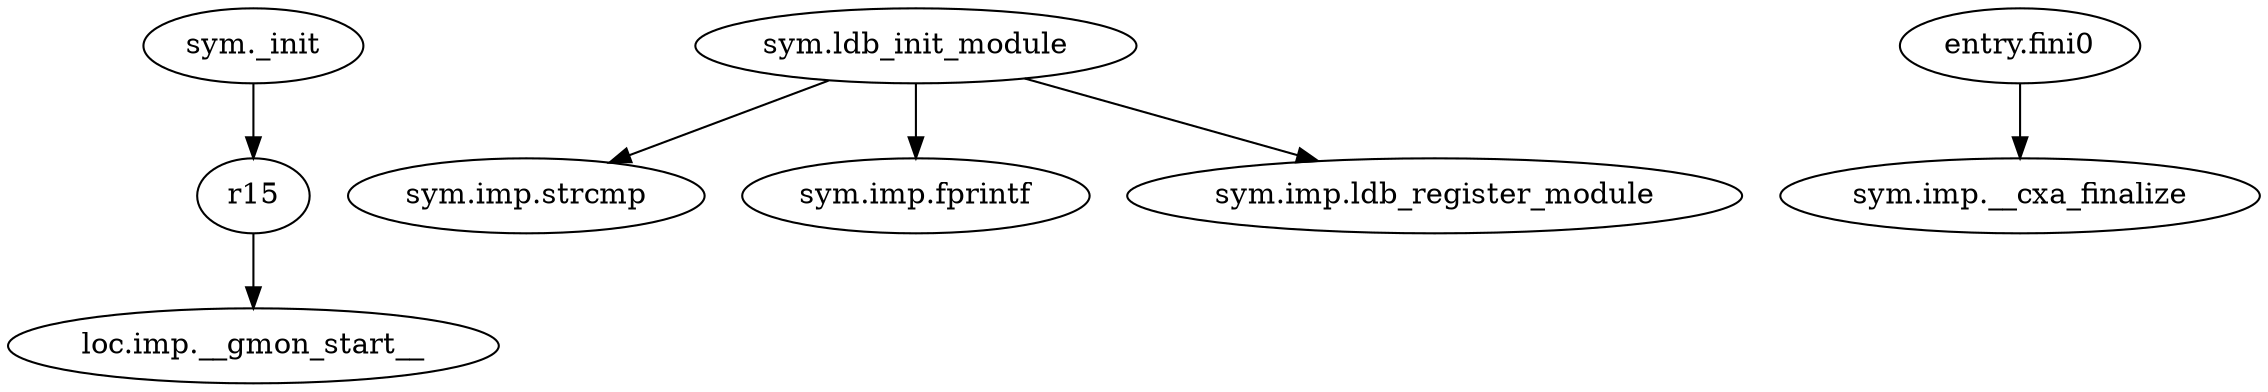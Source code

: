 digraph code {
  "0x000008ec" [label="entry0"];
  "0x000008ec" -> "0x00000868";
  "0x00000868" [label="loc.imp.__gmon_start__"];
  "0x00000b34" [label="sym.ldb_init_module"];
  "0x00000b34" -> "0x00000814";
  "0x00000814" [label="sym.imp.strcmp"];
  "0x00000b34" -> "0x00000874";
  "0x00000874" [label="sym.imp.fprintf"];
  "0x00000b34" -> "0x000008b0";
  "0x000008b0" [label="sym.imp.ldb_register_module"];
  "0x000007f0" [label="sym._init"];
  "0x000007f0" -> "0x000008ec";
  "0x000008ec" [label="r15"];
  "0x00000918" [label="entry.fini0"];
  "0x00000918" -> "0x00000820";
  "0x00000820" [label="sym.imp.__cxa_finalize"];
}